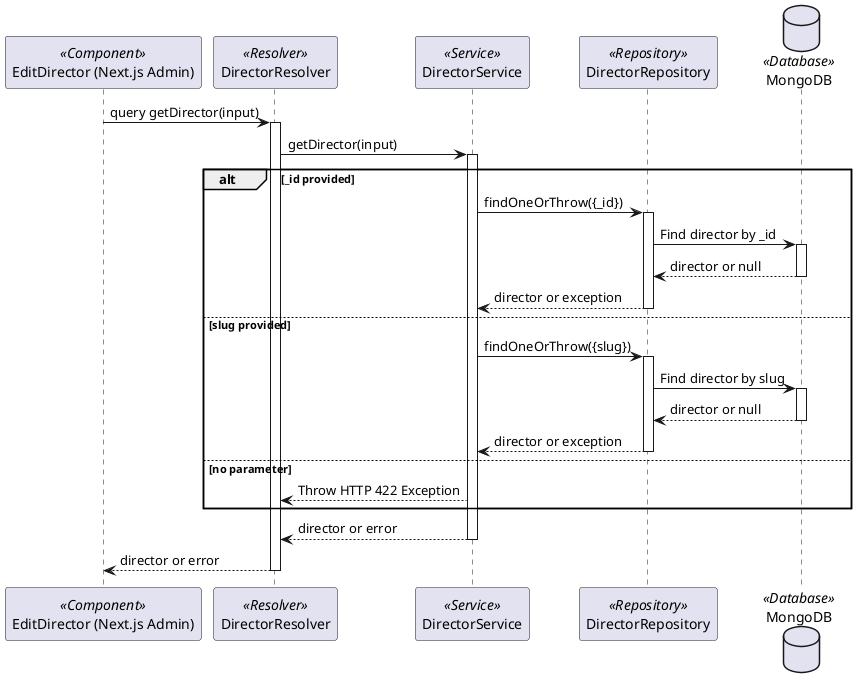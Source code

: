 @startuml Get Single Director Flow

' Stereotypes: <<Component>>, <<Resolver>>, <<Service>>, <<Repository>>, <<Database>>
participant "EditDirector (Next.js Admin)" as EditDirector <<Component>>
participant "DirectorResolver" as Resolver <<Resolver>>
participant "DirectorService" as Service <<Service>>
participant "DirectorRepository" as Repository <<Repository>>
database "MongoDB" as DB <<Database>>

EditDirector -> Resolver: query getDirector(input)
activate Resolver
Resolver -> Service: getDirector(input)
activate Service
alt _id provided
    Service -> Repository: findOneOrThrow({_id})
    activate Repository
    Repository -> DB: Find director by _id
    activate DB
    DB --> Repository: director or null
    deactivate DB
    Repository --> Service: director or exception
    deactivate Repository
else slug provided
    Service -> Repository: findOneOrThrow({slug})
    activate Repository
    Repository -> DB: Find director by slug
    activate DB
    DB --> Repository: director or null
    deactivate DB
    Repository --> Service: director or exception
    deactivate Repository
else no parameter
    Service --> Resolver: Throw HTTP 422 Exception
end
Service --> Resolver: director or error
deactivate Service
Resolver --> EditDirector: director or error
deactivate Resolver

@enduml
